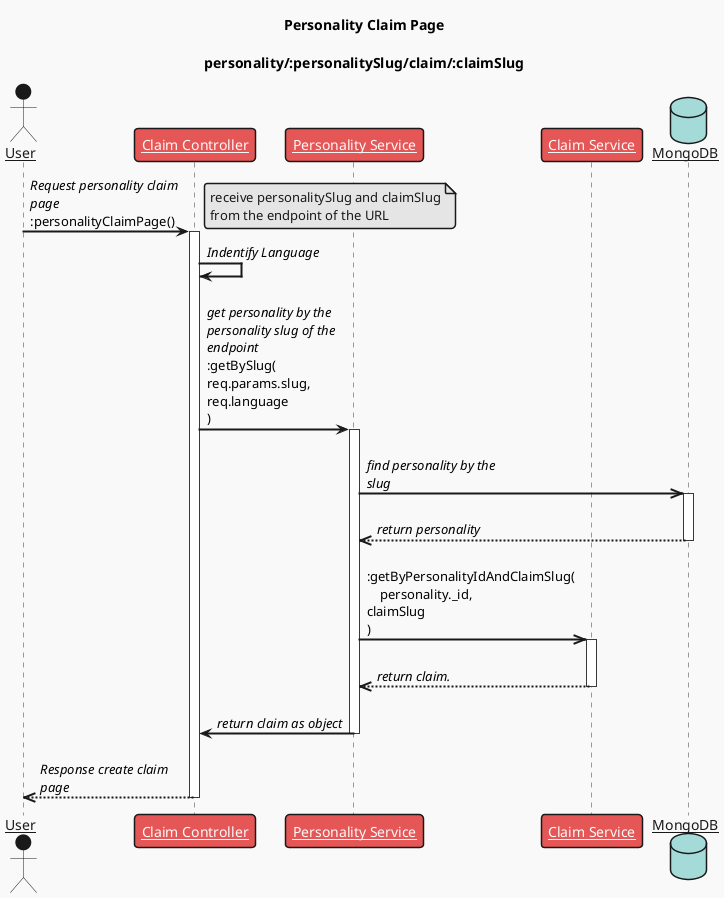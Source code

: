 @startuml personalityClaimPage
skinparam sequenceArrowThickness 2
skinparam roundcorner 20
skinparam maxmessagesize 150
skinparam sequenceParticipant underline

!theme mars
title Personality Claim Page\n\npersonality/:personalitySlug/claim/:claimSlug

actor User
participant "Claim Controller" as A
participant "Personality Service" as B
participant "Claim Service" as C
database "MongoDB" as D

User -> A ++: //Request personality claim page// :personalityClaimPage()

note right
  receive personalitySlug and claimSlug
  from the endpoint of the URL
end note

A -> A: //Indentify Language//
||15||
A -> B++: //get personality by the personality slug of the endpoint//\n:getBySlug(\nreq.params.slug, req.language\n)
||15||
B ->> D++: //find personality by the slug//
||15||
D -->> B --: //return personality//
||15||
B ->> C ++: :getByPersonalityIdAndClaimSlug(\n    personality._id, claimSlug\n)
||15||
C -->> B --: //return claim.//
||15||
B -> A --: //return claim as object//
||15||
A -->> User --: //Response create claim page//
deactivate A
@enduml